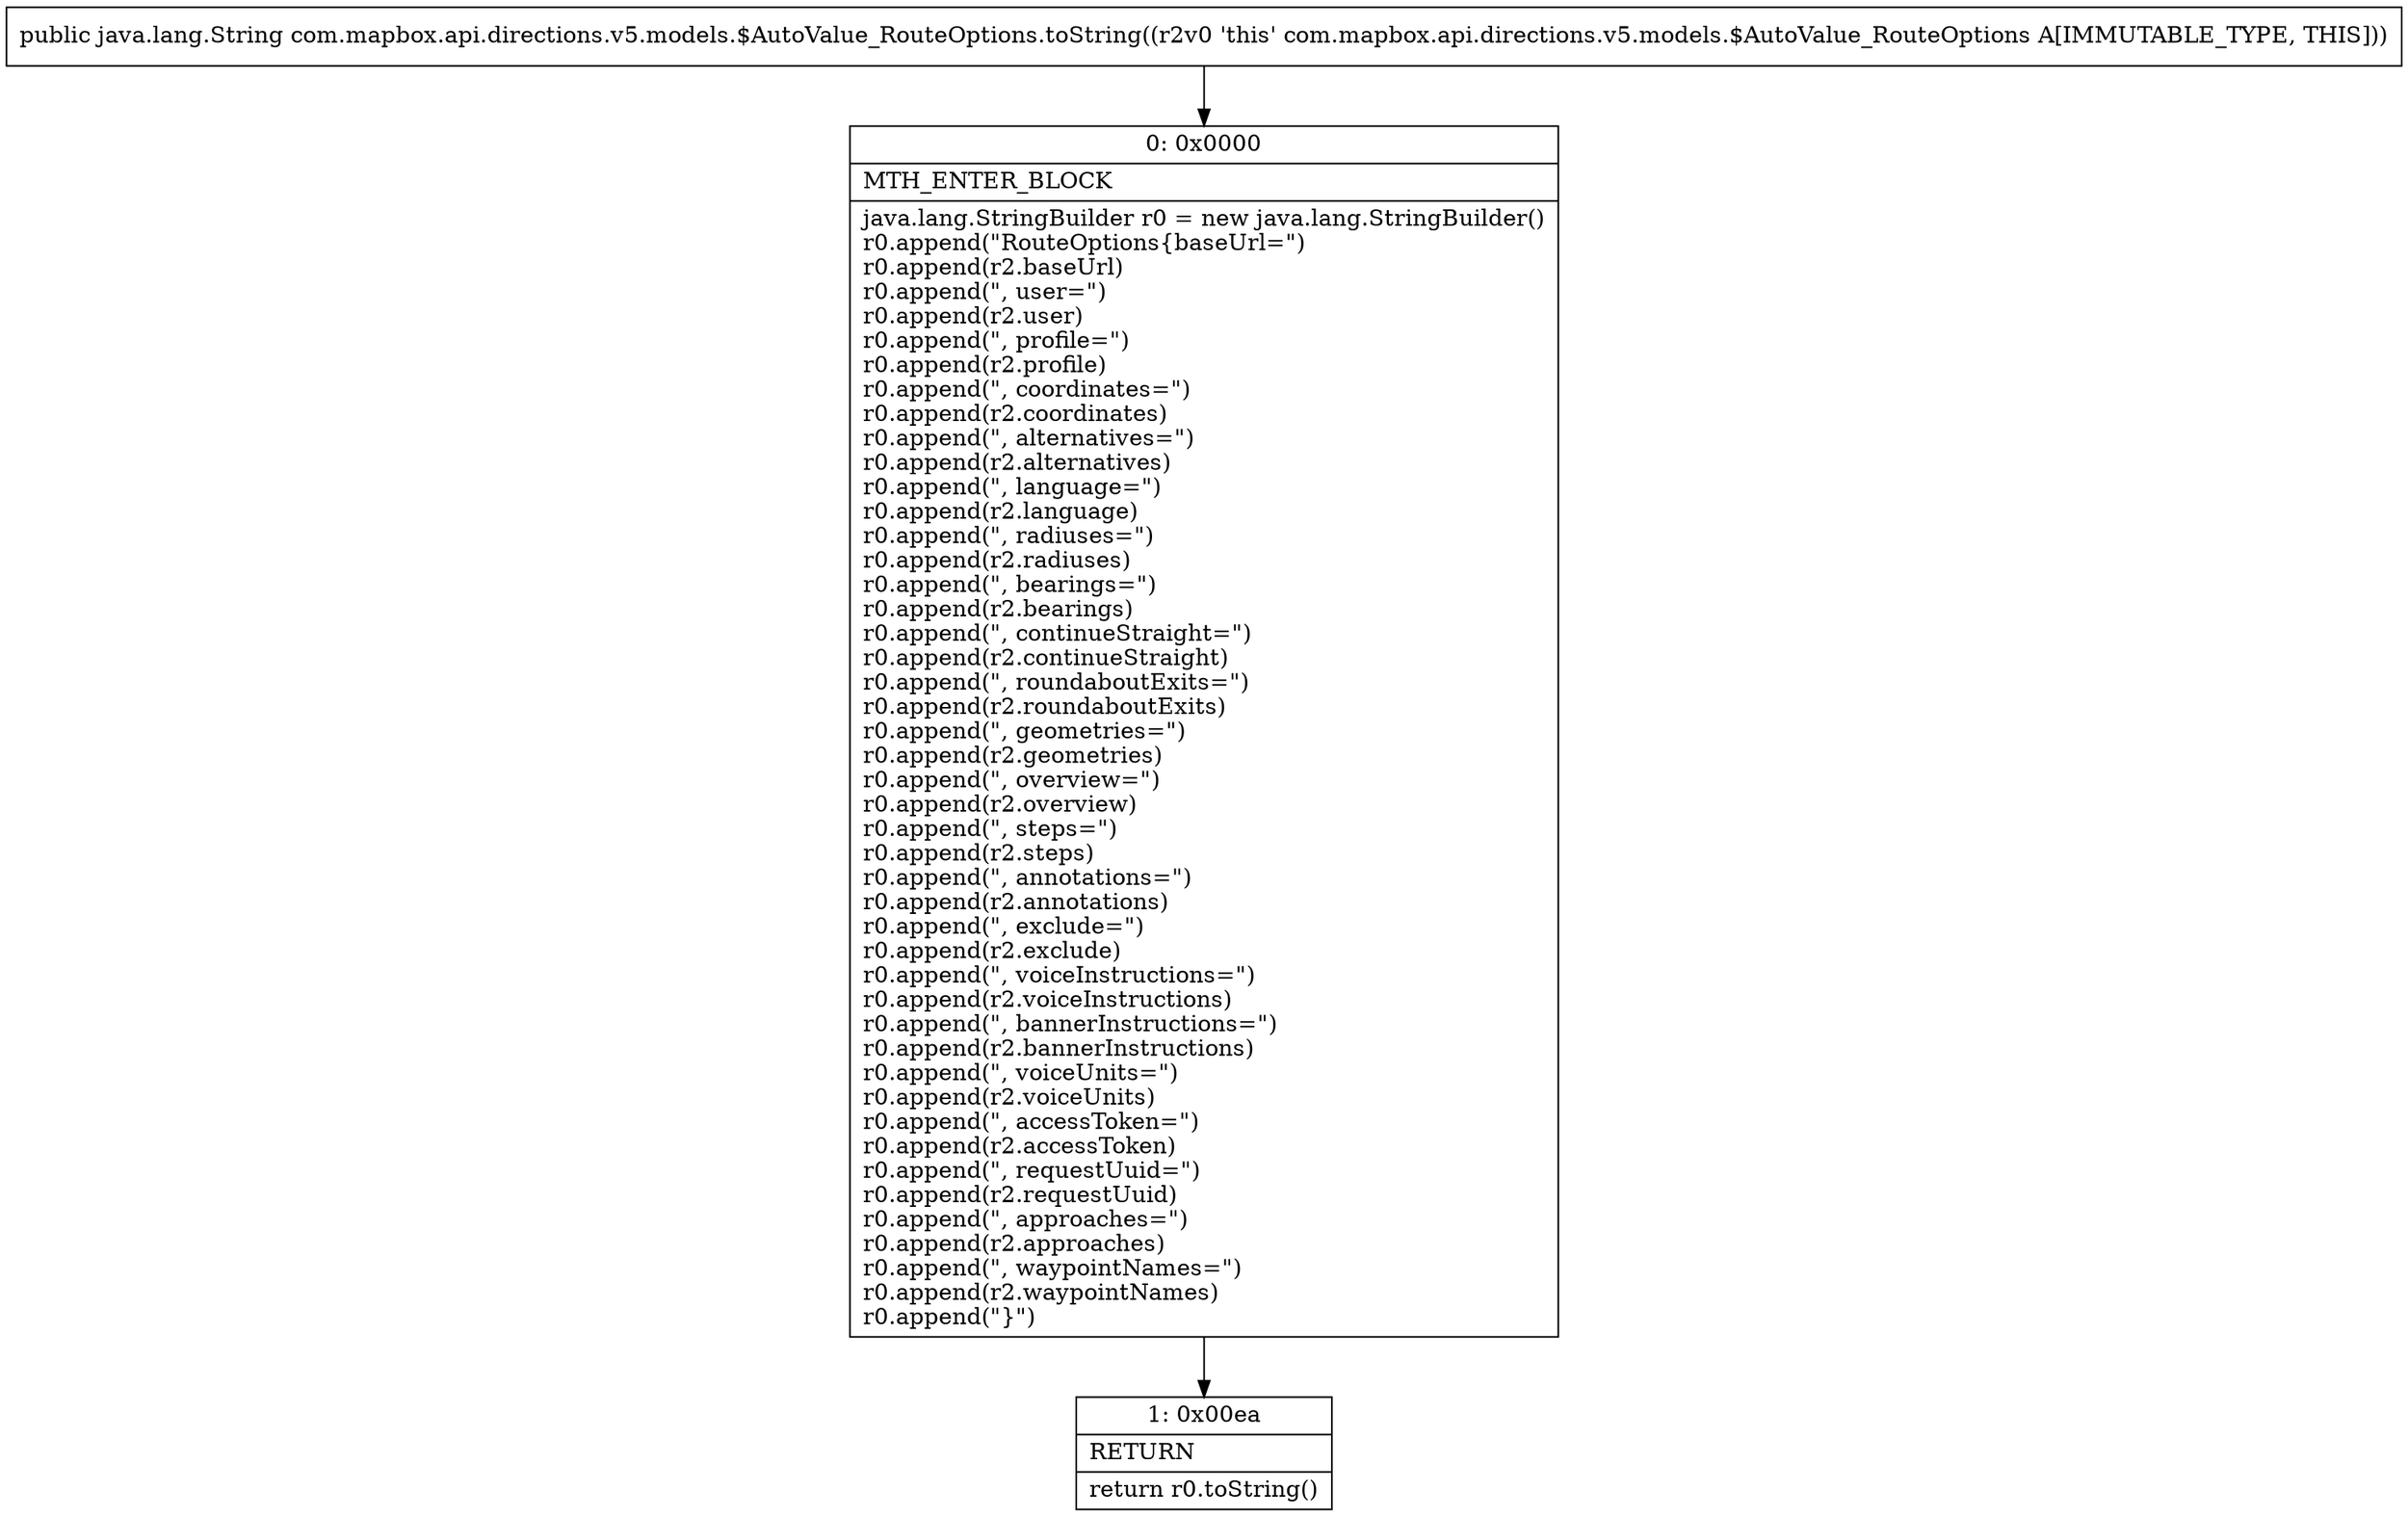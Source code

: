 digraph "CFG forcom.mapbox.api.directions.v5.models.$AutoValue_RouteOptions.toString()Ljava\/lang\/String;" {
Node_0 [shape=record,label="{0\:\ 0x0000|MTH_ENTER_BLOCK\l|java.lang.StringBuilder r0 = new java.lang.StringBuilder()\lr0.append(\"RouteOptions\{baseUrl=\")\lr0.append(r2.baseUrl)\lr0.append(\", user=\")\lr0.append(r2.user)\lr0.append(\", profile=\")\lr0.append(r2.profile)\lr0.append(\", coordinates=\")\lr0.append(r2.coordinates)\lr0.append(\", alternatives=\")\lr0.append(r2.alternatives)\lr0.append(\", language=\")\lr0.append(r2.language)\lr0.append(\", radiuses=\")\lr0.append(r2.radiuses)\lr0.append(\", bearings=\")\lr0.append(r2.bearings)\lr0.append(\", continueStraight=\")\lr0.append(r2.continueStraight)\lr0.append(\", roundaboutExits=\")\lr0.append(r2.roundaboutExits)\lr0.append(\", geometries=\")\lr0.append(r2.geometries)\lr0.append(\", overview=\")\lr0.append(r2.overview)\lr0.append(\", steps=\")\lr0.append(r2.steps)\lr0.append(\", annotations=\")\lr0.append(r2.annotations)\lr0.append(\", exclude=\")\lr0.append(r2.exclude)\lr0.append(\", voiceInstructions=\")\lr0.append(r2.voiceInstructions)\lr0.append(\", bannerInstructions=\")\lr0.append(r2.bannerInstructions)\lr0.append(\", voiceUnits=\")\lr0.append(r2.voiceUnits)\lr0.append(\", accessToken=\")\lr0.append(r2.accessToken)\lr0.append(\", requestUuid=\")\lr0.append(r2.requestUuid)\lr0.append(\", approaches=\")\lr0.append(r2.approaches)\lr0.append(\", waypointNames=\")\lr0.append(r2.waypointNames)\lr0.append(\"\}\")\l}"];
Node_1 [shape=record,label="{1\:\ 0x00ea|RETURN\l|return r0.toString()\l}"];
MethodNode[shape=record,label="{public java.lang.String com.mapbox.api.directions.v5.models.$AutoValue_RouteOptions.toString((r2v0 'this' com.mapbox.api.directions.v5.models.$AutoValue_RouteOptions A[IMMUTABLE_TYPE, THIS])) }"];
MethodNode -> Node_0;
Node_0 -> Node_1;
}

